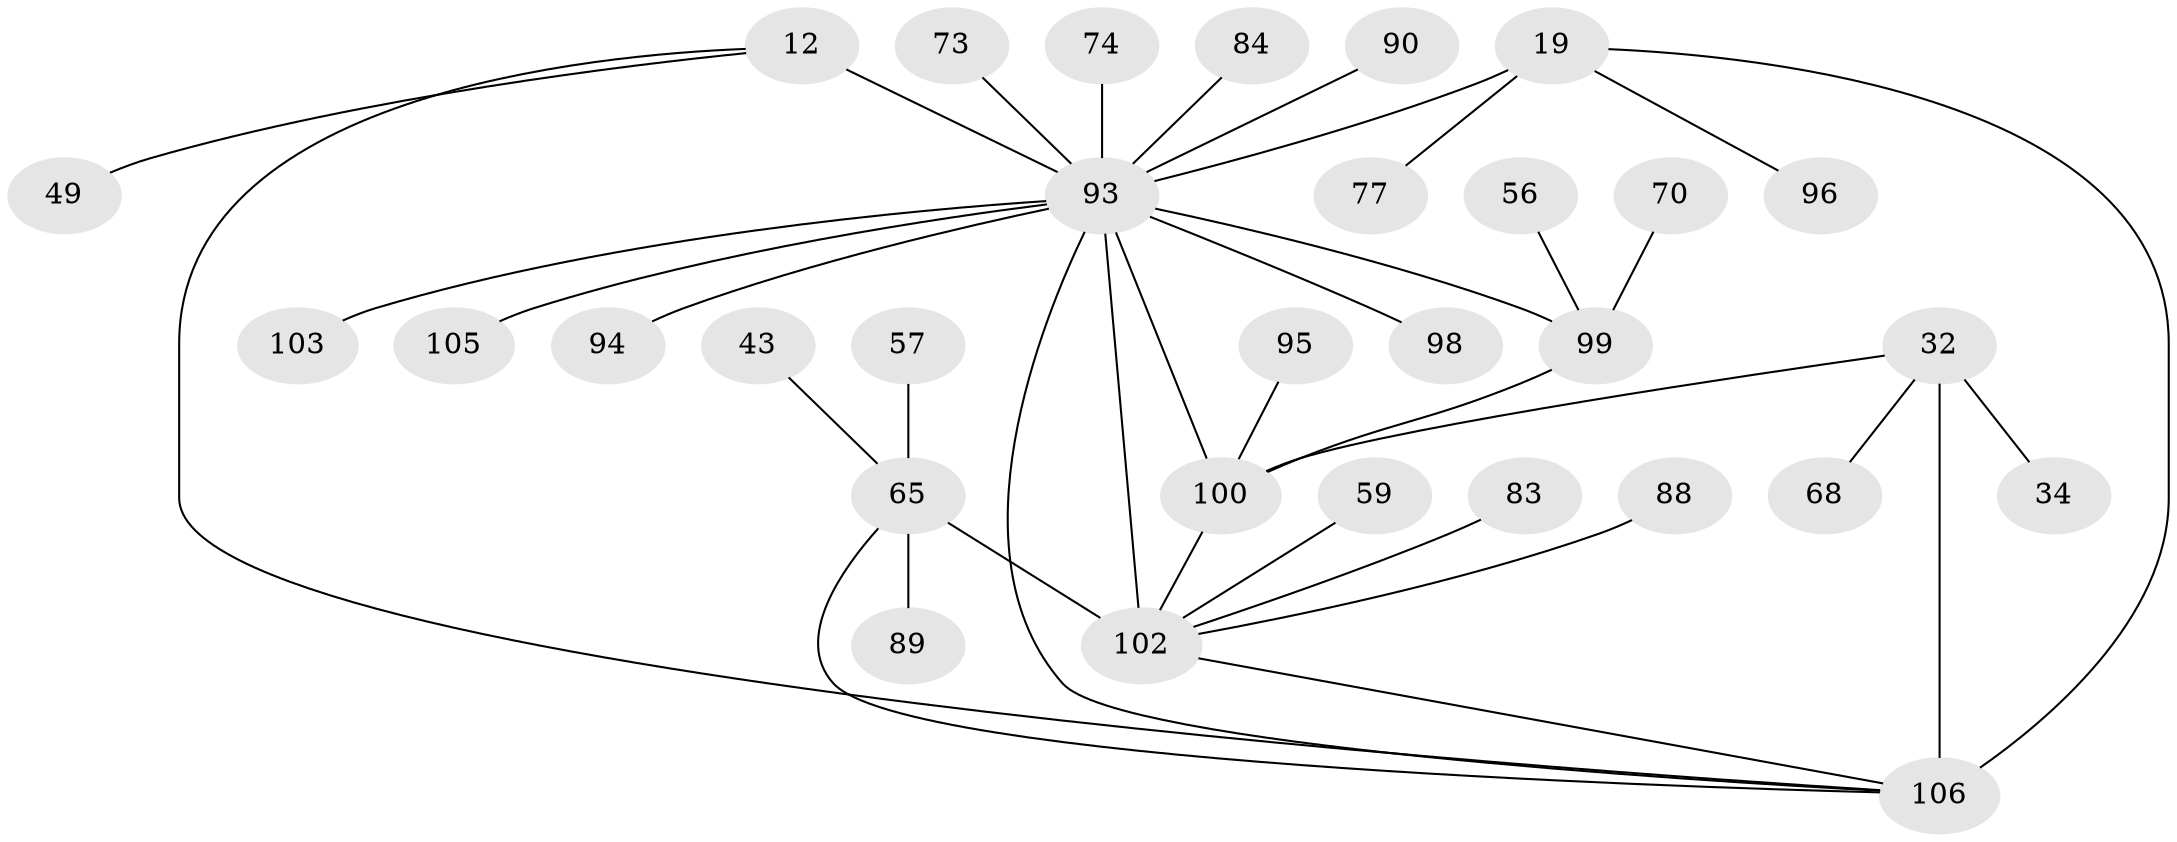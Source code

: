 // original degree distribution, {6: 0.03773584905660377, 9: 0.02830188679245283, 8: 0.05660377358490566, 5: 0.02830188679245283, 7: 0.0660377358490566, 13: 0.009433962264150943, 12: 0.009433962264150943, 10: 0.009433962264150943, 3: 0.02830188679245283, 2: 0.1320754716981132, 1: 0.5943396226415094}
// Generated by graph-tools (version 1.1) at 2025/57/03/04/25 21:57:40]
// undirected, 31 vertices, 37 edges
graph export_dot {
graph [start="1"]
  node [color=gray90,style=filled];
  12 [super="+11"];
  19 [super="+16"];
  32 [super="+9"];
  34;
  43;
  49;
  56;
  57;
  59;
  65 [super="+25+29"];
  68;
  70;
  73;
  74;
  77;
  83;
  84;
  88;
  89;
  90;
  93 [super="+38+20+86+37+54+60+61+62+64+69"];
  94;
  95;
  96 [super="+50"];
  98;
  99 [super="+4"];
  100 [super="+66+71+75+85"];
  102 [super="+91+23+31+44"];
  103;
  105;
  106 [super="+97+101+104+78+80+81+82+87+92"];
  12 -- 49;
  12 -- 93 [weight=8];
  12 -- 106;
  19 -- 77;
  19 -- 96;
  19 -- 106;
  19 -- 93 [weight=6];
  32 -- 34;
  32 -- 100;
  32 -- 68;
  32 -- 106 [weight=6];
  43 -- 65;
  56 -- 99;
  57 -- 65;
  59 -- 102;
  65 -- 102 [weight=6];
  65 -- 89;
  65 -- 106 [weight=2];
  70 -- 99;
  73 -- 93;
  74 -- 93;
  83 -- 102;
  84 -- 93;
  88 -- 102;
  90 -- 93;
  93 -- 98;
  93 -- 105;
  93 -- 94;
  93 -- 103;
  93 -- 106;
  93 -- 100 [weight=2];
  93 -- 102 [weight=3];
  93 -- 99;
  95 -- 100;
  99 -- 100 [weight=6];
  100 -- 102;
  102 -- 106 [weight=2];
}
